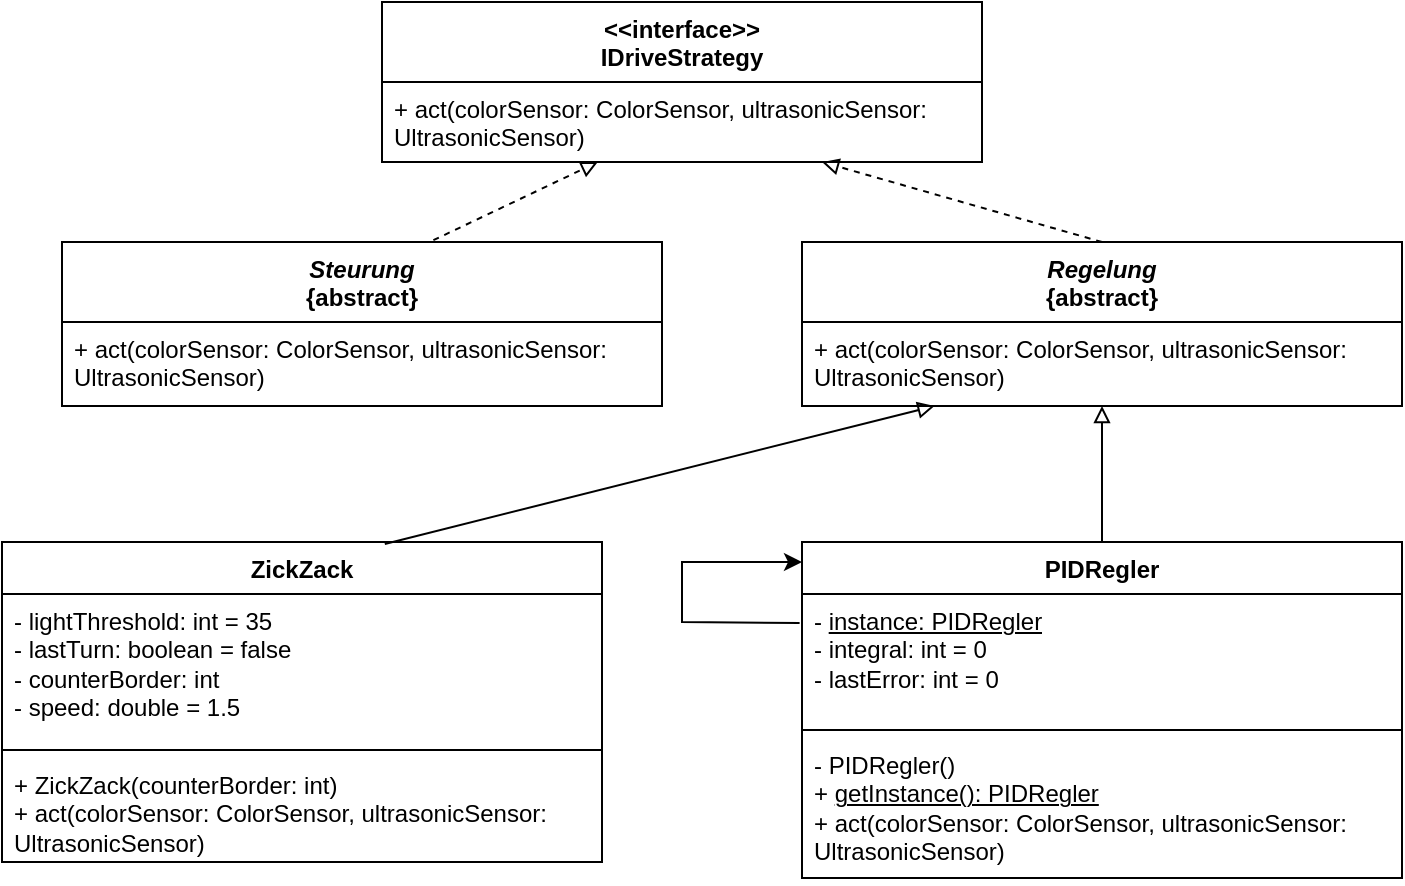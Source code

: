 <mxfile version="24.3.0" type="device">
  <diagram name="Seite-1" id="CgkH4DT1xrzoVdUMBnOF">
    <mxGraphModel dx="830" dy="453" grid="1" gridSize="10" guides="1" tooltips="1" connect="1" arrows="1" fold="1" page="1" pageScale="1" pageWidth="827" pageHeight="1169" math="0" shadow="0">
      <root>
        <mxCell id="0" />
        <mxCell id="1" parent="0" />
        <mxCell id="o8OcYZcqPldAyJLZFHr3-32" value="" style="rounded=0;orthogonalLoop=1;jettySize=auto;html=1;endArrow=block;endFill=0;" parent="1" source="o8OcYZcqPldAyJLZFHr3-5" target="o8OcYZcqPldAyJLZFHr3-15" edge="1">
          <mxGeometry relative="1" as="geometry" />
        </mxCell>
        <mxCell id="o8OcYZcqPldAyJLZFHr3-5" value="PIDRegler" style="swimlane;fontStyle=1;align=center;verticalAlign=top;childLayout=stackLayout;horizontal=1;startSize=26;horizontalStack=0;resizeParent=1;resizeParentMax=0;resizeLast=0;collapsible=1;marginBottom=0;whiteSpace=wrap;html=1;" parent="1" vertex="1">
          <mxGeometry x="440" y="350" width="300" height="168" as="geometry" />
        </mxCell>
        <mxCell id="o8OcYZcqPldAyJLZFHr3-6" value="- &lt;u&gt;instance: PIDRegler&lt;/u&gt;&lt;div&gt;- integral: int = 0&lt;/div&gt;&lt;div&gt;- lastError: int = 0&lt;/div&gt;" style="text;strokeColor=none;fillColor=none;align=left;verticalAlign=top;spacingLeft=4;spacingRight=4;overflow=hidden;rotatable=0;points=[[0,0.5],[1,0.5]];portConstraint=eastwest;whiteSpace=wrap;html=1;" parent="o8OcYZcqPldAyJLZFHr3-5" vertex="1">
          <mxGeometry y="26" width="300" height="64" as="geometry" />
        </mxCell>
        <mxCell id="o8OcYZcqPldAyJLZFHr3-7" value="" style="line;strokeWidth=1;fillColor=none;align=left;verticalAlign=middle;spacingTop=-1;spacingLeft=3;spacingRight=3;rotatable=0;labelPosition=right;points=[];portConstraint=eastwest;strokeColor=inherit;" parent="o8OcYZcqPldAyJLZFHr3-5" vertex="1">
          <mxGeometry y="90" width="300" height="8" as="geometry" />
        </mxCell>
        <mxCell id="o8OcYZcqPldAyJLZFHr3-8" value="- PIDRegler()&lt;div&gt;+ &lt;u&gt;getInstance(): PIDRegler&lt;/u&gt;&lt;/div&gt;&lt;div&gt;+ act(colorSensor: ColorSensor, ultrasonicSensor: UltrasonicSensor)&lt;/div&gt;" style="text;strokeColor=none;fillColor=none;align=left;verticalAlign=top;spacingLeft=4;spacingRight=4;overflow=hidden;rotatable=0;points=[[0,0.5],[1,0.5]];portConstraint=eastwest;whiteSpace=wrap;html=1;" parent="o8OcYZcqPldAyJLZFHr3-5" vertex="1">
          <mxGeometry y="98" width="300" height="70" as="geometry" />
        </mxCell>
        <mxCell id="o8OcYZcqPldAyJLZFHr3-11" value="" style="endArrow=classic;html=1;rounded=0;exitX=-0.004;exitY=0.227;exitDx=0;exitDy=0;exitPerimeter=0;" parent="o8OcYZcqPldAyJLZFHr3-5" source="o8OcYZcqPldAyJLZFHr3-6" edge="1">
          <mxGeometry width="50" height="50" relative="1" as="geometry">
            <mxPoint x="-10" y="40" as="sourcePoint" />
            <mxPoint y="10" as="targetPoint" />
            <Array as="points">
              <mxPoint x="-60" y="40" />
              <mxPoint x="-60" y="10" />
            </Array>
          </mxGeometry>
        </mxCell>
        <mxCell id="o8OcYZcqPldAyJLZFHr3-12" value="&lt;i&gt;Regelung&lt;/i&gt;&lt;div&gt;{abstract}&lt;/div&gt;" style="swimlane;fontStyle=1;align=center;verticalAlign=top;childLayout=stackLayout;horizontal=1;startSize=40;horizontalStack=0;resizeParent=1;resizeParentMax=0;resizeLast=0;collapsible=1;marginBottom=0;whiteSpace=wrap;html=1;" parent="1" vertex="1">
          <mxGeometry x="440" y="200" width="300" height="82" as="geometry" />
        </mxCell>
        <mxCell id="o8OcYZcqPldAyJLZFHr3-15" value="+ act(colorSensor: ColorSensor, ultrasonicSensor: UltrasonicSensor)" style="text;strokeColor=none;fillColor=none;align=left;verticalAlign=top;spacingLeft=4;spacingRight=4;overflow=hidden;rotatable=0;points=[[0,0.5],[1,0.5]];portConstraint=eastwest;whiteSpace=wrap;html=1;" parent="o8OcYZcqPldAyJLZFHr3-12" vertex="1">
          <mxGeometry y="40" width="300" height="42" as="geometry" />
        </mxCell>
        <mxCell id="o8OcYZcqPldAyJLZFHr3-21" value="&amp;lt;&amp;lt;interface&amp;gt;&amp;gt;&lt;div&gt;IDriveStrategy&lt;/div&gt;" style="swimlane;fontStyle=1;align=center;verticalAlign=top;childLayout=stackLayout;horizontal=1;startSize=40;horizontalStack=0;resizeParent=1;resizeParentMax=0;resizeLast=0;collapsible=1;marginBottom=0;whiteSpace=wrap;html=1;" parent="1" vertex="1">
          <mxGeometry x="230" y="80" width="300" height="80" as="geometry" />
        </mxCell>
        <mxCell id="o8OcYZcqPldAyJLZFHr3-22" value="+ act(colorSensor: ColorSensor, ultrasonicSensor: UltrasonicSensor)" style="text;strokeColor=none;fillColor=none;align=left;verticalAlign=top;spacingLeft=4;spacingRight=4;overflow=hidden;rotatable=0;points=[[0,0.5],[1,0.5]];portConstraint=eastwest;whiteSpace=wrap;html=1;" parent="o8OcYZcqPldAyJLZFHr3-21" vertex="1">
          <mxGeometry y="40" width="300" height="40" as="geometry" />
        </mxCell>
        <mxCell id="o8OcYZcqPldAyJLZFHr3-25" value="&lt;i&gt;Steurung&lt;/i&gt;&lt;div&gt;{abstract}&lt;/div&gt;" style="swimlane;fontStyle=1;align=center;verticalAlign=top;childLayout=stackLayout;horizontal=1;startSize=40;horizontalStack=0;resizeParent=1;resizeParentMax=0;resizeLast=0;collapsible=1;marginBottom=0;whiteSpace=wrap;html=1;" parent="1" vertex="1">
          <mxGeometry x="70" y="200" width="300" height="82" as="geometry" />
        </mxCell>
        <mxCell id="o8OcYZcqPldAyJLZFHr3-26" value="+ act(colorSensor: ColorSensor, ultrasonicSensor: UltrasonicSensor)" style="text;strokeColor=none;fillColor=none;align=left;verticalAlign=top;spacingLeft=4;spacingRight=4;overflow=hidden;rotatable=0;points=[[0,0.5],[1,0.5]];portConstraint=eastwest;whiteSpace=wrap;html=1;" parent="o8OcYZcqPldAyJLZFHr3-25" vertex="1">
          <mxGeometry y="40" width="300" height="42" as="geometry" />
        </mxCell>
        <mxCell id="o8OcYZcqPldAyJLZFHr3-27" value="ZickZack" style="swimlane;fontStyle=1;align=center;verticalAlign=top;childLayout=stackLayout;horizontal=1;startSize=26;horizontalStack=0;resizeParent=1;resizeParentMax=0;resizeLast=0;collapsible=1;marginBottom=0;whiteSpace=wrap;html=1;" parent="1" vertex="1">
          <mxGeometry x="40" y="350" width="300" height="160" as="geometry" />
        </mxCell>
        <mxCell id="o8OcYZcqPldAyJLZFHr3-28" value="- lightThreshold: int = 35&lt;div&gt;- lastTurn: boolean = false&lt;/div&gt;&lt;div&gt;- counterBorder: int&lt;/div&gt;&lt;div&gt;- speed: double = 1.5&lt;/div&gt;" style="text;strokeColor=none;fillColor=none;align=left;verticalAlign=top;spacingLeft=4;spacingRight=4;overflow=hidden;rotatable=0;points=[[0,0.5],[1,0.5]];portConstraint=eastwest;whiteSpace=wrap;html=1;" parent="o8OcYZcqPldAyJLZFHr3-27" vertex="1">
          <mxGeometry y="26" width="300" height="74" as="geometry" />
        </mxCell>
        <mxCell id="o8OcYZcqPldAyJLZFHr3-29" value="" style="line;strokeWidth=1;fillColor=none;align=left;verticalAlign=middle;spacingTop=-1;spacingLeft=3;spacingRight=3;rotatable=0;labelPosition=right;points=[];portConstraint=eastwest;strokeColor=inherit;" parent="o8OcYZcqPldAyJLZFHr3-27" vertex="1">
          <mxGeometry y="100" width="300" height="8" as="geometry" />
        </mxCell>
        <mxCell id="o8OcYZcqPldAyJLZFHr3-30" value="+ ZickZack(counterBorder: int)&lt;div&gt;+ act(colorSensor: ColorSensor, ultrasonicSensor: UltrasonicSensor)&lt;/div&gt;" style="text;strokeColor=none;fillColor=none;align=left;verticalAlign=top;spacingLeft=4;spacingRight=4;overflow=hidden;rotatable=0;points=[[0,0.5],[1,0.5]];portConstraint=eastwest;whiteSpace=wrap;html=1;" parent="o8OcYZcqPldAyJLZFHr3-27" vertex="1">
          <mxGeometry y="108" width="300" height="52" as="geometry" />
        </mxCell>
        <mxCell id="o8OcYZcqPldAyJLZFHr3-33" value="" style="rounded=0;orthogonalLoop=1;jettySize=auto;html=1;endArrow=block;endFill=0;exitX=0.638;exitY=0.006;exitDx=0;exitDy=0;exitPerimeter=0;" parent="1" source="o8OcYZcqPldAyJLZFHr3-27" target="o8OcYZcqPldAyJLZFHr3-15" edge="1">
          <mxGeometry relative="1" as="geometry">
            <mxPoint x="600" y="360" as="sourcePoint" />
            <mxPoint x="600" y="292" as="targetPoint" />
          </mxGeometry>
        </mxCell>
        <mxCell id="o8OcYZcqPldAyJLZFHr3-34" value="" style="rounded=0;orthogonalLoop=1;jettySize=auto;html=1;dashed=1;endArrow=block;endFill=0;exitX=0.5;exitY=0;exitDx=0;exitDy=0;" parent="1" source="o8OcYZcqPldAyJLZFHr3-12" target="o8OcYZcqPldAyJLZFHr3-22" edge="1">
          <mxGeometry relative="1" as="geometry">
            <mxPoint x="610" y="370" as="sourcePoint" />
            <mxPoint x="610" y="302" as="targetPoint" />
          </mxGeometry>
        </mxCell>
        <mxCell id="o8OcYZcqPldAyJLZFHr3-35" value="" style="rounded=0;orthogonalLoop=1;jettySize=auto;html=1;dashed=1;endArrow=block;endFill=0;exitX=0.619;exitY=-0.011;exitDx=0;exitDy=0;exitPerimeter=0;" parent="1" source="o8OcYZcqPldAyJLZFHr3-25" target="o8OcYZcqPldAyJLZFHr3-22" edge="1">
          <mxGeometry relative="1" as="geometry">
            <mxPoint x="620" y="380" as="sourcePoint" />
            <mxPoint x="620" y="312" as="targetPoint" />
          </mxGeometry>
        </mxCell>
      </root>
    </mxGraphModel>
  </diagram>
</mxfile>

